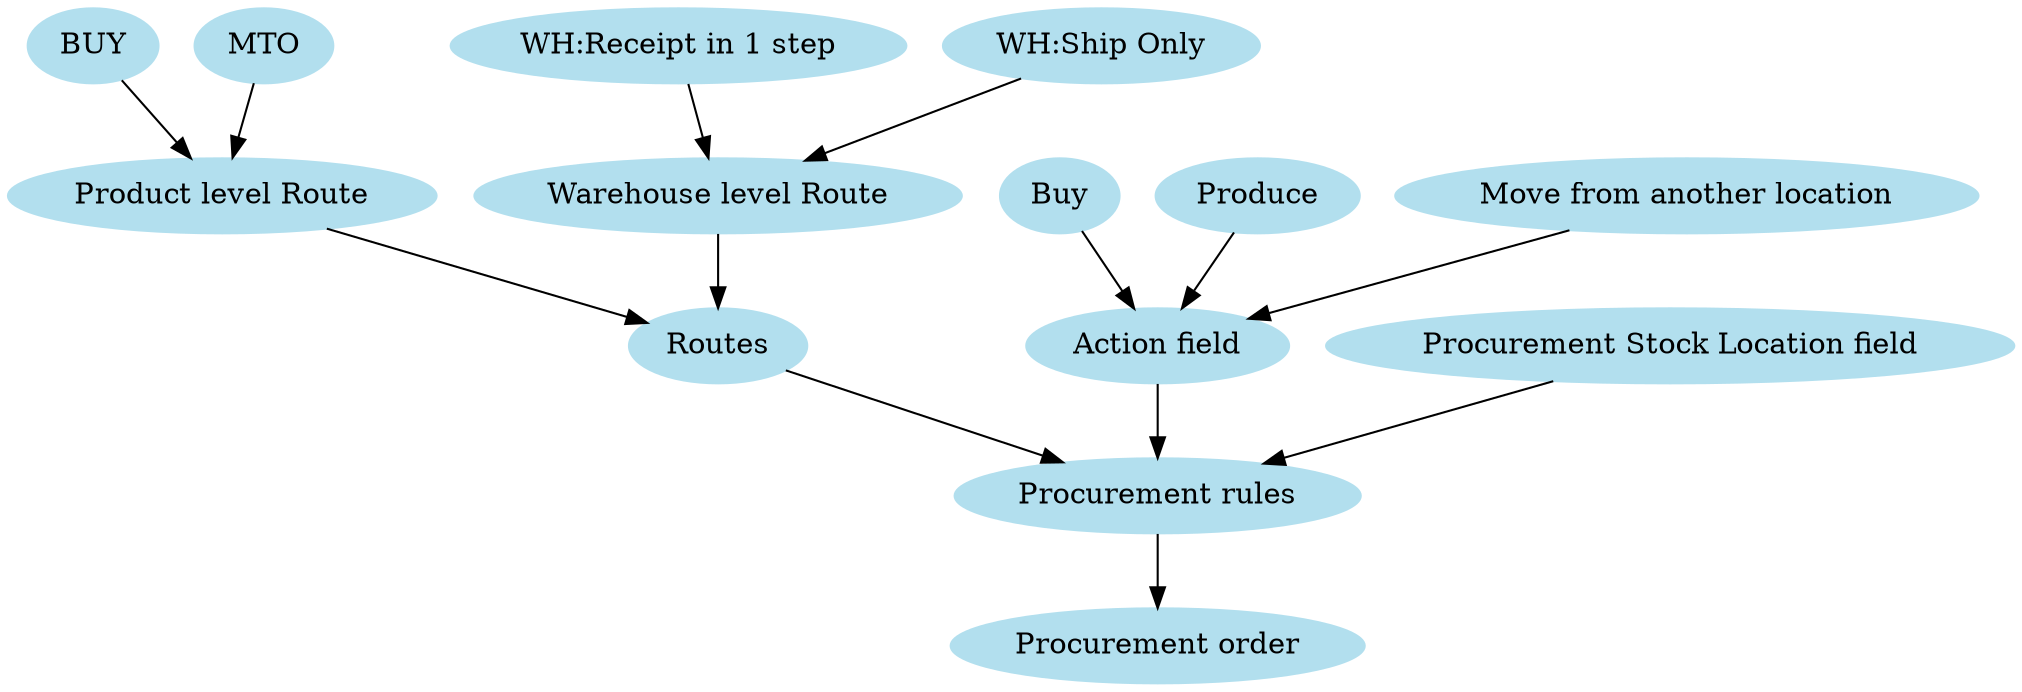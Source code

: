 digraph unix {	
	node [color=lightblue2, style=filled];

	BUY -> "Product level Route";
	"MTO" -> "Product level Route";
	"WH:Receipt in 1 step" -> "Warehouse level Route";
	"WH:Ship Only" -> "Warehouse level Route";
	"Warehouse level Route"->"Routes";
	"Product level Route"->"Routes";
	"Procurement rules" -> "Procurement order";
	"Routes" -> "Procurement rules";
	"Buy" -> "Action field";
	"Produce" -> "Action field";
	"Move from another location" -> "Action field";
	"Action field" -> "Procurement rules";
	"Procurement Stock Location field" -> "Procurement rules";
}
